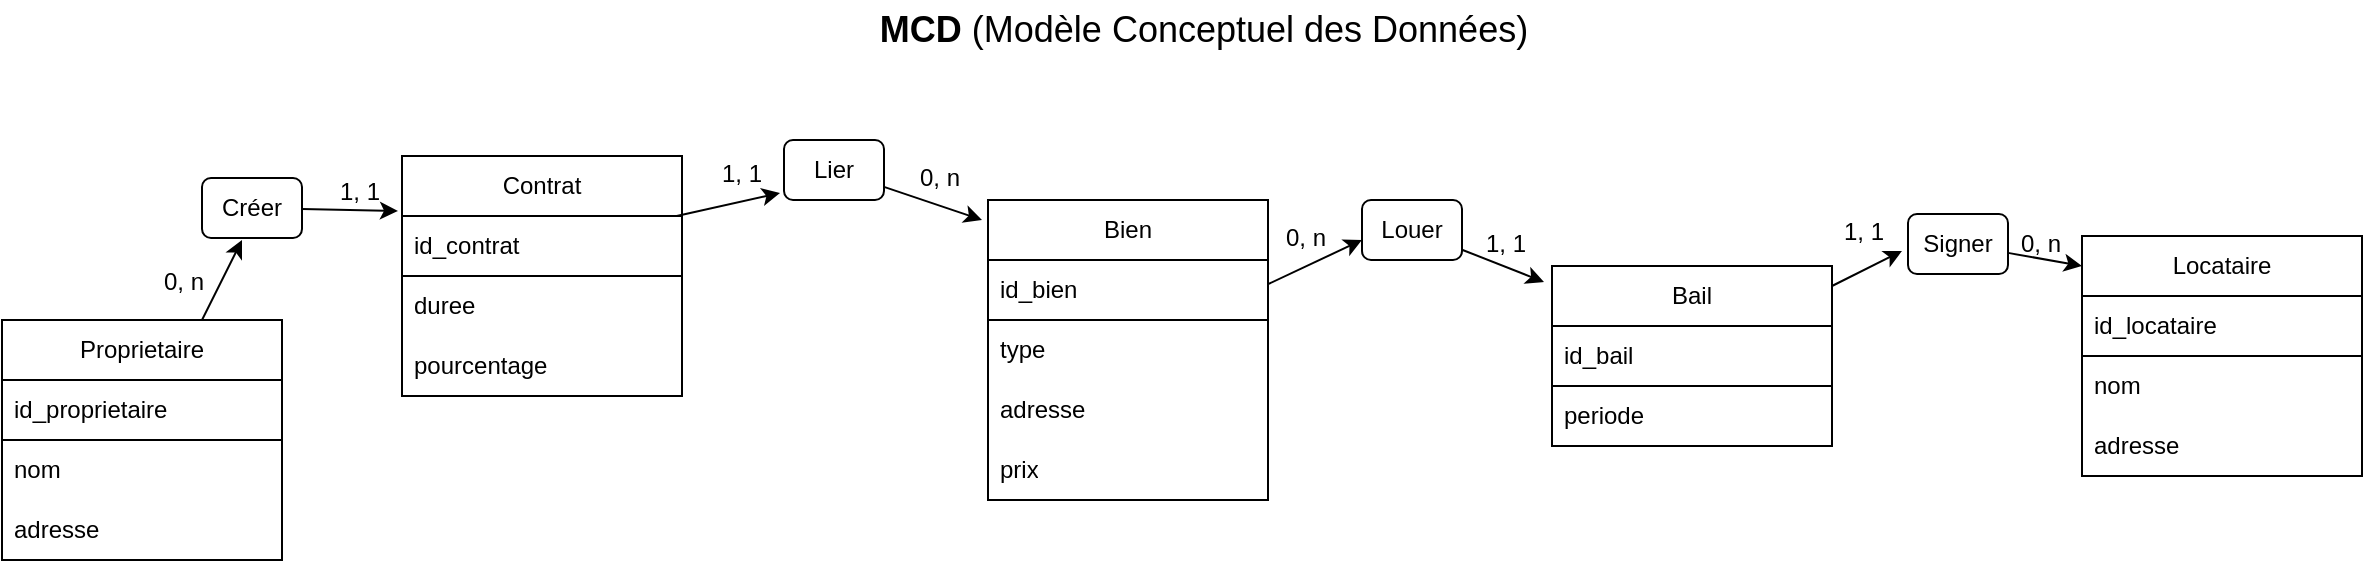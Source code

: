 <mxfile>
    <diagram id="3U9nJkoZ8Vu0ylxBviW1" name="Page-1">
        <mxGraphModel dx="1211" dy="767" grid="1" gridSize="10" guides="1" tooltips="1" connect="1" arrows="1" fold="1" page="1" pageScale="1" pageWidth="827" pageHeight="1169" math="0" shadow="0">
            <root>
                <mxCell id="0"/>
                <mxCell id="1" parent="0"/>
                <mxCell id="25" style="edgeStyle=none;html=1;" parent="1" source="2" edge="1">
                    <mxGeometry relative="1" as="geometry">
                        <mxPoint x="150" y="280" as="targetPoint"/>
                    </mxGeometry>
                </mxCell>
                <mxCell id="2" value="Proprietaire" style="swimlane;fontStyle=0;childLayout=stackLayout;horizontal=1;startSize=30;horizontalStack=0;resizeParent=1;resizeParentMax=0;resizeLast=0;collapsible=1;marginBottom=0;whiteSpace=wrap;html=1;" parent="1" vertex="1">
                    <mxGeometry x="30" y="320" width="140" height="120" as="geometry"/>
                </mxCell>
                <mxCell id="3" value="id_proprietaire" style="text;strokeColor=default;fillColor=none;align=left;verticalAlign=middle;spacingLeft=4;spacingRight=4;overflow=hidden;points=[[0,0.5],[1,0.5]];portConstraint=eastwest;rotatable=0;whiteSpace=wrap;html=1;" parent="2" vertex="1">
                    <mxGeometry y="30" width="140" height="30" as="geometry"/>
                </mxCell>
                <mxCell id="4" value="nom" style="text;strokeColor=none;fillColor=none;align=left;verticalAlign=middle;spacingLeft=4;spacingRight=4;overflow=hidden;points=[[0,0.5],[1,0.5]];portConstraint=eastwest;rotatable=0;whiteSpace=wrap;html=1;" parent="2" vertex="1">
                    <mxGeometry y="60" width="140" height="30" as="geometry"/>
                </mxCell>
                <mxCell id="5" value="adresse" style="text;strokeColor=none;fillColor=none;align=left;verticalAlign=middle;spacingLeft=4;spacingRight=4;overflow=hidden;points=[[0,0.5],[1,0.5]];portConstraint=eastwest;rotatable=0;whiteSpace=wrap;html=1;" parent="2" vertex="1">
                    <mxGeometry y="90" width="140" height="30" as="geometry"/>
                </mxCell>
                <mxCell id="6" value="Contrat" style="swimlane;fontStyle=0;childLayout=stackLayout;horizontal=1;startSize=30;horizontalStack=0;resizeParent=1;resizeParentMax=0;resizeLast=0;collapsible=1;marginBottom=0;whiteSpace=wrap;html=1;" parent="1" vertex="1">
                    <mxGeometry x="230" y="238" width="140" height="120" as="geometry"/>
                </mxCell>
                <mxCell id="7" value="id_contrat" style="text;strokeColor=default;fillColor=none;align=left;verticalAlign=middle;spacingLeft=4;spacingRight=4;overflow=hidden;points=[[0,0.5],[1,0.5]];portConstraint=eastwest;rotatable=0;whiteSpace=wrap;html=1;" parent="6" vertex="1">
                    <mxGeometry y="30" width="140" height="30" as="geometry"/>
                </mxCell>
                <mxCell id="8" value="duree" style="text;strokeColor=none;fillColor=none;align=left;verticalAlign=middle;spacingLeft=4;spacingRight=4;overflow=hidden;points=[[0,0.5],[1,0.5]];portConstraint=eastwest;rotatable=0;whiteSpace=wrap;html=1;" parent="6" vertex="1">
                    <mxGeometry y="60" width="140" height="30" as="geometry"/>
                </mxCell>
                <mxCell id="9" value="pourcentage" style="text;strokeColor=none;fillColor=none;align=left;verticalAlign=middle;spacingLeft=4;spacingRight=4;overflow=hidden;points=[[0,0.5],[1,0.5]];portConstraint=eastwest;rotatable=0;whiteSpace=wrap;html=1;" parent="6" vertex="1">
                    <mxGeometry y="90" width="140" height="30" as="geometry"/>
                </mxCell>
                <mxCell id="41" style="edgeStyle=none;html=1;" parent="1" source="10" edge="1">
                    <mxGeometry relative="1" as="geometry">
                        <mxPoint x="710" y="280" as="targetPoint"/>
                    </mxGeometry>
                </mxCell>
                <mxCell id="10" value="Bien" style="swimlane;fontStyle=0;childLayout=stackLayout;horizontal=1;startSize=30;horizontalStack=0;resizeParent=1;resizeParentMax=0;resizeLast=0;collapsible=1;marginBottom=0;whiteSpace=wrap;html=1;" parent="1" vertex="1">
                    <mxGeometry x="523" y="260" width="140" height="150" as="geometry"/>
                </mxCell>
                <mxCell id="11" value="id_bien" style="text;strokeColor=default;fillColor=none;align=left;verticalAlign=middle;spacingLeft=4;spacingRight=4;overflow=hidden;points=[[0,0.5],[1,0.5]];portConstraint=eastwest;rotatable=0;whiteSpace=wrap;html=1;" parent="10" vertex="1">
                    <mxGeometry y="30" width="140" height="30" as="geometry"/>
                </mxCell>
                <mxCell id="12" value="type" style="text;strokeColor=none;fillColor=none;align=left;verticalAlign=middle;spacingLeft=4;spacingRight=4;overflow=hidden;points=[[0,0.5],[1,0.5]];portConstraint=eastwest;rotatable=0;whiteSpace=wrap;html=1;" parent="10" vertex="1">
                    <mxGeometry y="60" width="140" height="30" as="geometry"/>
                </mxCell>
                <mxCell id="13" value="adresse" style="text;strokeColor=none;fillColor=none;align=left;verticalAlign=middle;spacingLeft=4;spacingRight=4;overflow=hidden;points=[[0,0.5],[1,0.5]];portConstraint=eastwest;rotatable=0;whiteSpace=wrap;html=1;" parent="10" vertex="1">
                    <mxGeometry y="90" width="140" height="30" as="geometry"/>
                </mxCell>
                <mxCell id="14" value="prix" style="text;strokeColor=none;fillColor=none;align=left;verticalAlign=middle;spacingLeft=4;spacingRight=4;overflow=hidden;points=[[0,0.5],[1,0.5]];portConstraint=eastwest;rotatable=0;whiteSpace=wrap;html=1;" parent="10" vertex="1">
                    <mxGeometry y="120" width="140" height="30" as="geometry"/>
                </mxCell>
                <mxCell id="48" style="edgeStyle=none;html=1;entryX=1;entryY=0.75;entryDx=0;entryDy=0;" parent="1" source="15" target="47" edge="1">
                    <mxGeometry relative="1" as="geometry"/>
                </mxCell>
                <mxCell id="15" value="Bail" style="swimlane;fontStyle=0;childLayout=stackLayout;horizontal=1;startSize=30;horizontalStack=0;resizeParent=1;resizeParentMax=0;resizeLast=0;collapsible=1;marginBottom=0;whiteSpace=wrap;html=1;" parent="1" vertex="1">
                    <mxGeometry x="805" y="293" width="140" height="90" as="geometry"/>
                </mxCell>
                <mxCell id="16" value="id_bail" style="text;strokeColor=default;fillColor=none;align=left;verticalAlign=middle;spacingLeft=4;spacingRight=4;overflow=hidden;points=[[0,0.5],[1,0.5]];portConstraint=eastwest;rotatable=0;whiteSpace=wrap;html=1;" parent="15" vertex="1">
                    <mxGeometry y="30" width="140" height="30" as="geometry"/>
                </mxCell>
                <mxCell id="17" value="periode" style="text;strokeColor=none;fillColor=none;align=left;verticalAlign=middle;spacingLeft=4;spacingRight=4;overflow=hidden;points=[[0,0.5],[1,0.5]];portConstraint=eastwest;rotatable=0;whiteSpace=wrap;html=1;" parent="15" vertex="1">
                    <mxGeometry y="60" width="140" height="30" as="geometry"/>
                </mxCell>
                <mxCell id="19" value="Locataire" style="swimlane;fontStyle=0;childLayout=stackLayout;horizontal=1;startSize=30;horizontalStack=0;resizeParent=1;resizeParentMax=0;resizeLast=0;collapsible=1;marginBottom=0;whiteSpace=wrap;html=1;" parent="1" vertex="1">
                    <mxGeometry x="1070" y="278" width="140" height="120" as="geometry"/>
                </mxCell>
                <mxCell id="20" value="id_locataire" style="text;strokeColor=default;fillColor=none;align=left;verticalAlign=middle;spacingLeft=4;spacingRight=4;overflow=hidden;points=[[0,0.5],[1,0.5]];portConstraint=eastwest;rotatable=0;whiteSpace=wrap;html=1;" parent="19" vertex="1">
                    <mxGeometry y="30" width="140" height="30" as="geometry"/>
                </mxCell>
                <mxCell id="21" value="nom" style="text;strokeColor=none;fillColor=none;align=left;verticalAlign=middle;spacingLeft=4;spacingRight=4;overflow=hidden;points=[[0,0.5],[1,0.5]];portConstraint=eastwest;rotatable=0;whiteSpace=wrap;html=1;" parent="19" vertex="1">
                    <mxGeometry y="60" width="140" height="30" as="geometry"/>
                </mxCell>
                <mxCell id="22" value="adresse" style="text;strokeColor=none;fillColor=none;align=left;verticalAlign=middle;spacingLeft=4;spacingRight=4;overflow=hidden;points=[[0,0.5],[1,0.5]];portConstraint=eastwest;rotatable=0;whiteSpace=wrap;html=1;" parent="19" vertex="1">
                    <mxGeometry y="90" width="140" height="30" as="geometry"/>
                </mxCell>
                <mxCell id="23" value="&lt;font style=&quot;font-size: 18px;&quot;&gt;&lt;b style=&quot;&quot;&gt;MCD&lt;/b&gt; (Modèle Conceptuel des Données)&lt;/font&gt;" style="text;html=1;align=center;verticalAlign=middle;whiteSpace=wrap;rounded=0;" parent="1" vertex="1">
                    <mxGeometry x="441" y="160" width="380" height="30" as="geometry"/>
                </mxCell>
                <mxCell id="29" style="edgeStyle=none;html=1;entryX=1;entryY=0.75;entryDx=0;entryDy=0;" parent="1" source="24" target="30" edge="1">
                    <mxGeometry relative="1" as="geometry">
                        <mxPoint x="240" y="255" as="targetPoint"/>
                    </mxGeometry>
                </mxCell>
                <mxCell id="24" value="Créer" style="rounded=1;whiteSpace=wrap;html=1;" parent="1" vertex="1">
                    <mxGeometry x="130" y="249" width="50" height="30" as="geometry"/>
                </mxCell>
                <mxCell id="26" value="0, n" style="text;html=1;align=center;verticalAlign=middle;whiteSpace=wrap;rounded=0;" parent="1" vertex="1">
                    <mxGeometry x="102" y="282" width="38" height="38" as="geometry"/>
                </mxCell>
                <mxCell id="30" value="1, 1" style="text;html=1;align=center;verticalAlign=middle;whiteSpace=wrap;rounded=0;" parent="1" vertex="1">
                    <mxGeometry x="190" y="237" width="38" height="38" as="geometry"/>
                </mxCell>
                <mxCell id="38" style="edgeStyle=none;html=1;" parent="1" source="32" edge="1">
                    <mxGeometry relative="1" as="geometry">
                        <mxPoint x="520" y="270" as="targetPoint"/>
                    </mxGeometry>
                </mxCell>
                <mxCell id="32" value="Lier" style="rounded=1;whiteSpace=wrap;html=1;" parent="1" vertex="1">
                    <mxGeometry x="421" y="230" width="50" height="30" as="geometry"/>
                </mxCell>
                <mxCell id="34" style="edgeStyle=none;html=1;entryX=1;entryY=0.75;entryDx=0;entryDy=0;" parent="1" source="7" target="37" edge="1">
                    <mxGeometry relative="1" as="geometry"/>
                </mxCell>
                <mxCell id="37" value="1, 1" style="text;html=1;align=center;verticalAlign=middle;whiteSpace=wrap;rounded=0;" parent="1" vertex="1">
                    <mxGeometry x="381" y="228" width="38" height="38" as="geometry"/>
                </mxCell>
                <mxCell id="39" value="0, n" style="text;html=1;align=center;verticalAlign=middle;whiteSpace=wrap;rounded=0;" parent="1" vertex="1">
                    <mxGeometry x="480" y="230" width="38" height="38" as="geometry"/>
                </mxCell>
                <mxCell id="40" value="Louer" style="rounded=1;whiteSpace=wrap;html=1;" parent="1" vertex="1">
                    <mxGeometry x="710" y="260" width="50" height="30" as="geometry"/>
                </mxCell>
                <mxCell id="42" value="0, n" style="text;html=1;align=center;verticalAlign=middle;whiteSpace=wrap;rounded=0;" parent="1" vertex="1">
                    <mxGeometry x="663" y="260" width="38" height="38" as="geometry"/>
                </mxCell>
                <mxCell id="43" style="edgeStyle=none;html=1;entryX=1;entryY=1;entryDx=0;entryDy=0;" parent="1" source="40" target="44" edge="1">
                    <mxGeometry relative="1" as="geometry"/>
                </mxCell>
                <mxCell id="44" value="1, 1" style="text;html=1;align=center;verticalAlign=middle;whiteSpace=wrap;rounded=0;" parent="1" vertex="1">
                    <mxGeometry x="763" y="263" width="38" height="38" as="geometry"/>
                </mxCell>
                <mxCell id="49" style="edgeStyle=none;html=1;entryX=1;entryY=0.75;entryDx=0;entryDy=0;" parent="1" source="45" target="50" edge="1">
                    <mxGeometry relative="1" as="geometry">
                        <mxPoint x="1080" y="290" as="targetPoint"/>
                    </mxGeometry>
                </mxCell>
                <mxCell id="45" value="Signer" style="rounded=1;whiteSpace=wrap;html=1;" parent="1" vertex="1">
                    <mxGeometry x="983" y="267" width="50" height="30" as="geometry"/>
                </mxCell>
                <mxCell id="47" value="1, 1" style="text;html=1;align=center;verticalAlign=middle;whiteSpace=wrap;rounded=0;" parent="1" vertex="1">
                    <mxGeometry x="942" y="257" width="38" height="38" as="geometry"/>
                </mxCell>
                <mxCell id="50" value="0, n" style="text;html=1;align=center;verticalAlign=middle;whiteSpace=wrap;rounded=0;" parent="1" vertex="1">
                    <mxGeometry x="1029" y="260" width="41" height="44" as="geometry"/>
                </mxCell>
            </root>
        </mxGraphModel>
    </diagram>
</mxfile>